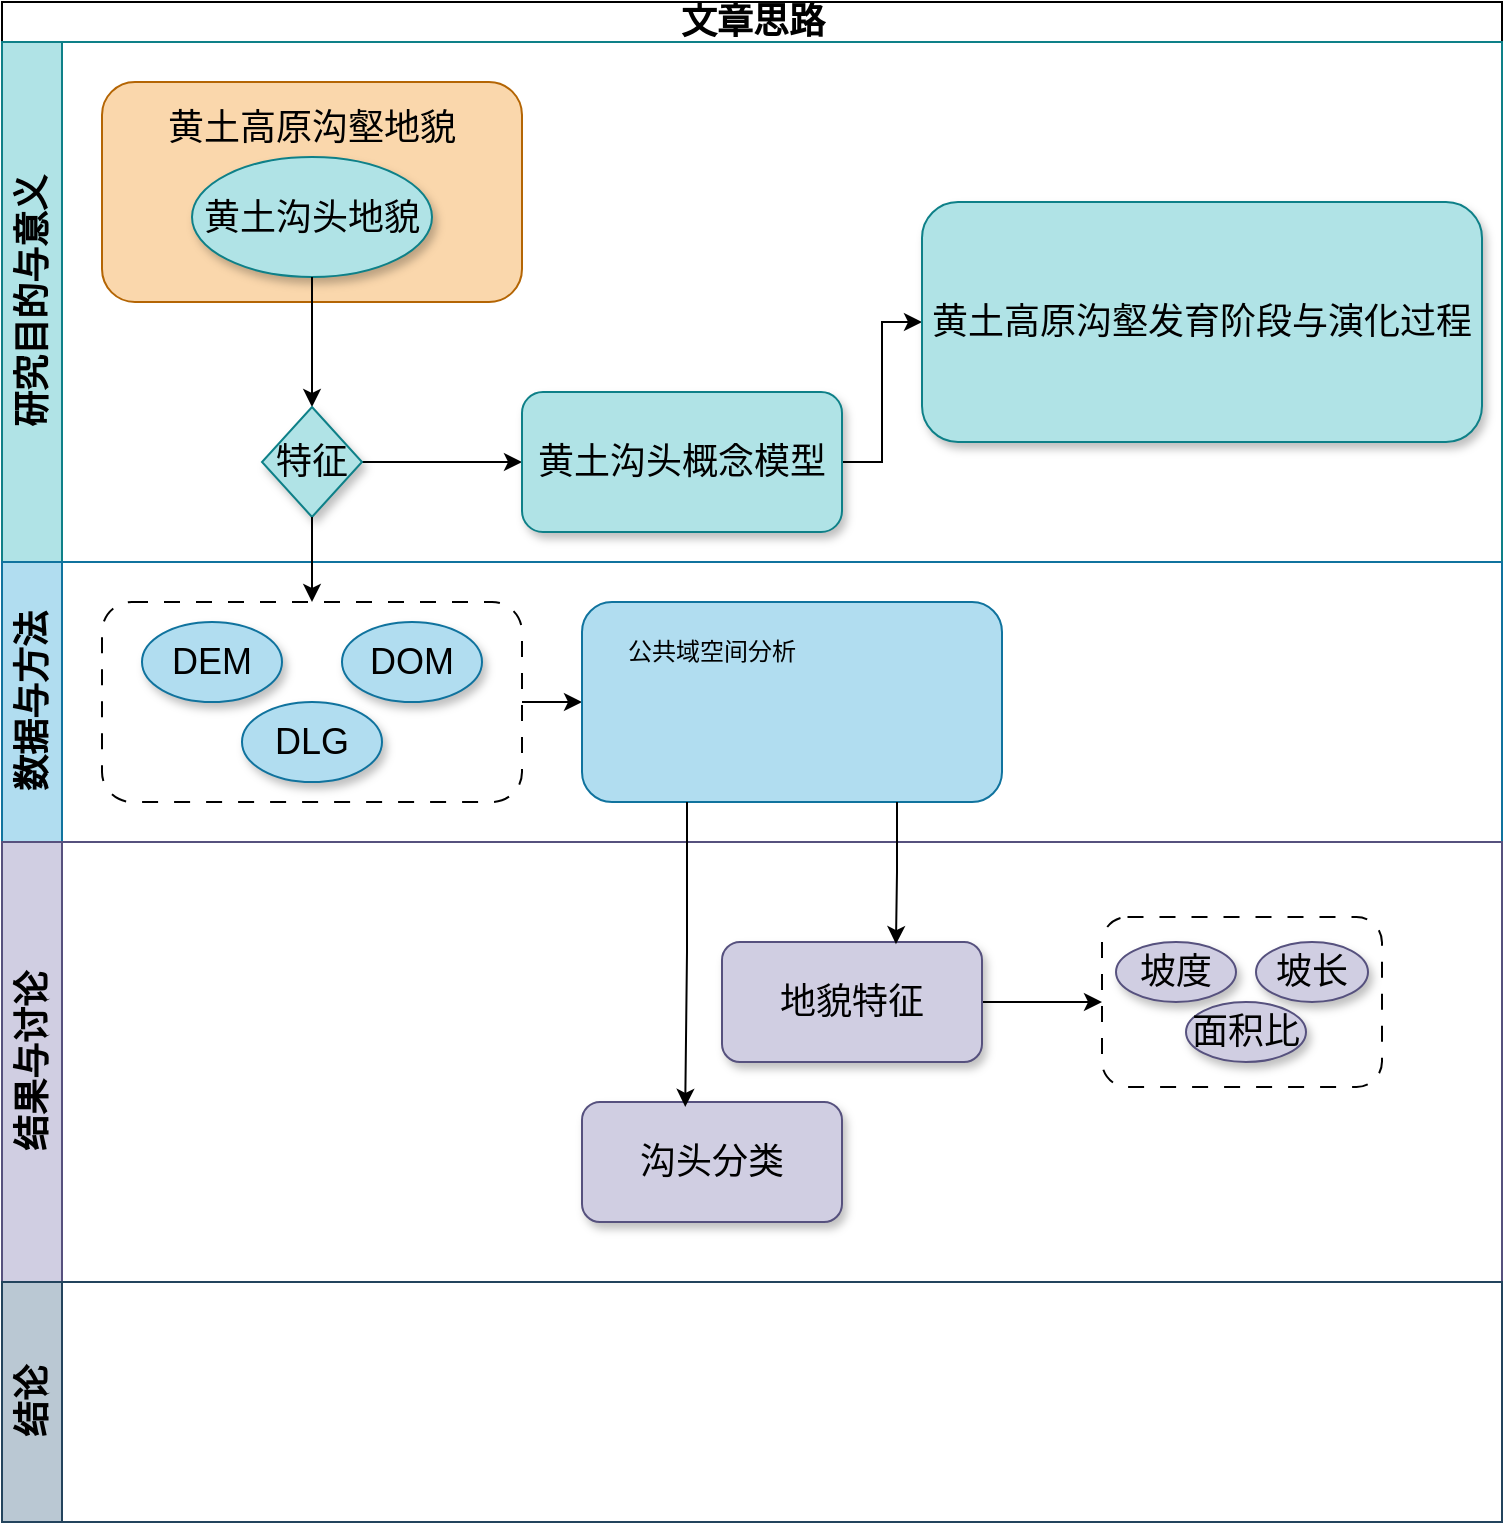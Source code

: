 <mxfile version="24.4.13" type="github">
  <diagram id="prtHgNgQTEPvFCAcTncT" name="Page-1">
    <mxGraphModel dx="908" dy="591" grid="1" gridSize="10" guides="1" tooltips="1" connect="1" arrows="1" fold="1" page="1" pageScale="1" pageWidth="827" pageHeight="1169" math="0" shadow="0">
      <root>
        <mxCell id="0" />
        <mxCell id="1" parent="0" />
        <mxCell id="dNxyNK7c78bLwvsdeMH5-19" value="文章思路" style="swimlane;html=1;childLayout=stackLayout;resizeParent=1;resizeParentMax=0;horizontal=1;startSize=20;horizontalStack=0;swimlaneFillColor=default;direction=east;align=center;flipH=0;flipV=0;labelPosition=center;verticalLabelPosition=middle;verticalAlign=middle;fontSize=18;" parent="1" vertex="1">
          <mxGeometry x="40" y="20" width="750" height="760" as="geometry" />
        </mxCell>
        <mxCell id="dNxyNK7c78bLwvsdeMH5-20" value="研究目的与意义" style="swimlane;html=1;startSize=30;horizontal=0;fontSize=18;fillColor=#b0e3e6;strokeColor=#0e8088;" parent="dNxyNK7c78bLwvsdeMH5-19" vertex="1">
          <mxGeometry y="20" width="750" height="260" as="geometry" />
        </mxCell>
        <mxCell id="yjcvg-GpPopAoEvQ3IlU-27" value="" style="rounded=1;whiteSpace=wrap;html=1;strokeColor=#b46504;align=center;verticalAlign=middle;swimlaneFillColor=default;fontFamily=Helvetica;fontSize=18;fontStyle=1;fillColor=#fad7ac;" parent="dNxyNK7c78bLwvsdeMH5-20" vertex="1">
          <mxGeometry x="50" y="20" width="210" height="110" as="geometry" />
        </mxCell>
        <mxCell id="yjcvg-GpPopAoEvQ3IlU-25" value="&lt;span style=&quot;font-weight: normal; font-size: 18px;&quot;&gt;黄土沟头地貌&lt;/span&gt;" style="ellipse;whiteSpace=wrap;html=1;strokeColor=#0e8088;align=center;verticalAlign=middle;swimlaneFillColor=default;fontFamily=Helvetica;fontSize=18;fontStyle=1;fillColor=#b0e3e6;shadow=1;" parent="dNxyNK7c78bLwvsdeMH5-20" vertex="1">
          <mxGeometry x="95" y="57.5" width="120" height="60" as="geometry" />
        </mxCell>
        <mxCell id="yjcvg-GpPopAoEvQ3IlU-28" value="&lt;span style=&quot;font-weight: normal; font-size: 18px;&quot;&gt;黄土高原沟壑地貌&lt;/span&gt;" style="text;html=1;align=center;verticalAlign=middle;whiteSpace=wrap;rounded=0;fontFamily=Helvetica;fontSize=18;fontColor=default;fontStyle=1;" parent="dNxyNK7c78bLwvsdeMH5-20" vertex="1">
          <mxGeometry x="80" y="27.5" width="150" height="30" as="geometry" />
        </mxCell>
        <mxCell id="yjcvg-GpPopAoEvQ3IlU-24" value="" style="endArrow=classic;html=1;rounded=0;fontFamily=Helvetica;fontSize=18;fontColor=default;fontStyle=1;exitX=0.5;exitY=1;exitDx=0;exitDy=0;entryX=0.5;entryY=0;entryDx=0;entryDy=0;" parent="dNxyNK7c78bLwvsdeMH5-20" source="yjcvg-GpPopAoEvQ3IlU-25" target="yjcvg-GpPopAoEvQ3IlU-29" edge="1">
          <mxGeometry width="50" height="50" relative="1" as="geometry">
            <mxPoint x="280" y="100" as="sourcePoint" />
            <mxPoint x="320" y="85" as="targetPoint" />
          </mxGeometry>
        </mxCell>
        <mxCell id="yjcvg-GpPopAoEvQ3IlU-31" value="" style="edgeStyle=orthogonalEdgeStyle;rounded=0;orthogonalLoop=1;jettySize=auto;html=1;fontFamily=Helvetica;fontSize=18;fontColor=default;fontStyle=1;" parent="dNxyNK7c78bLwvsdeMH5-20" source="yjcvg-GpPopAoEvQ3IlU-29" target="yjcvg-GpPopAoEvQ3IlU-30" edge="1">
          <mxGeometry relative="1" as="geometry" />
        </mxCell>
        <mxCell id="yjcvg-GpPopAoEvQ3IlU-29" value="&lt;span style=&quot;font-weight: normal; font-size: 18px;&quot;&gt;特征&lt;/span&gt;" style="rhombus;whiteSpace=wrap;html=1;strokeColor=#0e8088;align=center;verticalAlign=middle;swimlaneFillColor=default;fontFamily=Helvetica;fontSize=18;fontStyle=1;fillColor=#b0e3e6;shadow=1;rounded=0;" parent="dNxyNK7c78bLwvsdeMH5-20" vertex="1">
          <mxGeometry x="130" y="182.5" width="50" height="55" as="geometry" />
        </mxCell>
        <mxCell id="yjcvg-GpPopAoEvQ3IlU-34" value="" style="edgeStyle=orthogonalEdgeStyle;rounded=0;orthogonalLoop=1;jettySize=auto;html=1;fontFamily=Helvetica;fontSize=18;fontColor=default;fontStyle=1;" parent="dNxyNK7c78bLwvsdeMH5-20" source="yjcvg-GpPopAoEvQ3IlU-30" target="yjcvg-GpPopAoEvQ3IlU-33" edge="1">
          <mxGeometry relative="1" as="geometry" />
        </mxCell>
        <mxCell id="yjcvg-GpPopAoEvQ3IlU-30" value="&lt;span style=&quot;font-weight: 400; font-size: 18px;&quot;&gt;黄土沟头概念模型&lt;/span&gt;" style="whiteSpace=wrap;html=1;swimlaneFillColor=default;fontStyle=1;rounded=1;fontSize=18;fillColor=#b0e3e6;strokeColor=#0e8088;shadow=1;" parent="dNxyNK7c78bLwvsdeMH5-20" vertex="1">
          <mxGeometry x="260" y="175" width="160" height="70" as="geometry" />
        </mxCell>
        <mxCell id="yjcvg-GpPopAoEvQ3IlU-33" value="&lt;span style=&quot;font-weight: normal; font-size: 18px;&quot;&gt;黄土高原沟壑发育阶段与演化过程&lt;/span&gt;" style="whiteSpace=wrap;html=1;fontSize=18;swimlaneFillColor=default;fontStyle=1;rounded=1;shadow=1;fillColor=#b0e3e6;strokeColor=#0e8088;" parent="dNxyNK7c78bLwvsdeMH5-20" vertex="1">
          <mxGeometry x="460" y="80" width="280" height="120" as="geometry" />
        </mxCell>
        <mxCell id="yjcvg-GpPopAoEvQ3IlU-12" value="数据与方法" style="swimlane;html=1;startSize=30;horizontal=0;fontSize=18;fillColor=#b1ddf0;strokeColor=#10739e;" parent="dNxyNK7c78bLwvsdeMH5-19" vertex="1">
          <mxGeometry y="280" width="750" height="140" as="geometry" />
        </mxCell>
        <mxCell id="G3TPeGIwNb0U0___-iBQ-11" style="edgeStyle=orthogonalEdgeStyle;rounded=0;orthogonalLoop=1;jettySize=auto;html=1;exitX=1;exitY=0.5;exitDx=0;exitDy=0;" edge="1" parent="yjcvg-GpPopAoEvQ3IlU-12" source="yjcvg-GpPopAoEvQ3IlU-37" target="G3TPeGIwNb0U0___-iBQ-10">
          <mxGeometry relative="1" as="geometry" />
        </mxCell>
        <mxCell id="yjcvg-GpPopAoEvQ3IlU-37" value="" style="rounded=1;whiteSpace=wrap;html=1;strokeColor=default;align=center;verticalAlign=middle;swimlaneFillColor=default;fontFamily=Helvetica;fontSize=18;fontColor=default;fontStyle=1;fillColor=default;dashed=1;dashPattern=8 8;" parent="yjcvg-GpPopAoEvQ3IlU-12" vertex="1">
          <mxGeometry x="50" y="20" width="210" height="100" as="geometry" />
        </mxCell>
        <mxCell id="yjcvg-GpPopAoEvQ3IlU-40" value="&lt;font style=&quot;font-size: 18px; font-weight: normal;&quot;&gt;DEM&lt;/font&gt;" style="ellipse;whiteSpace=wrap;html=1;strokeColor=#10739e;align=center;verticalAlign=middle;swimlaneFillColor=default;fontFamily=Helvetica;fontSize=18;fontStyle=1;fillColor=#b1ddf0;shadow=1;" parent="yjcvg-GpPopAoEvQ3IlU-12" vertex="1">
          <mxGeometry x="70" y="30" width="70" height="40" as="geometry" />
        </mxCell>
        <mxCell id="yjcvg-GpPopAoEvQ3IlU-41" value="&lt;font style=&quot;font-size: 18px; font-weight: normal;&quot;&gt;DOM&lt;/font&gt;" style="ellipse;whiteSpace=wrap;html=1;strokeColor=#10739e;align=center;verticalAlign=middle;swimlaneFillColor=default;fontFamily=Helvetica;fontSize=18;fontStyle=1;fillColor=#b1ddf0;shadow=1;" parent="yjcvg-GpPopAoEvQ3IlU-12" vertex="1">
          <mxGeometry x="170" y="30" width="70" height="40" as="geometry" />
        </mxCell>
        <mxCell id="yjcvg-GpPopAoEvQ3IlU-42" value="&lt;font style=&quot;font-size: 18px; font-weight: normal;&quot;&gt;DLG&lt;/font&gt;" style="ellipse;whiteSpace=wrap;html=1;strokeColor=#10739e;align=center;verticalAlign=middle;swimlaneFillColor=default;fontFamily=Helvetica;fontSize=18;fontStyle=1;fillColor=#b1ddf0;shadow=1;" parent="yjcvg-GpPopAoEvQ3IlU-12" vertex="1">
          <mxGeometry x="120" y="70" width="70" height="40" as="geometry" />
        </mxCell>
        <mxCell id="G3TPeGIwNb0U0___-iBQ-10" value="" style="rounded=1;whiteSpace=wrap;html=1;strokeColor=#10739e;align=center;verticalAlign=middle;swimlaneFillColor=default;fontFamily=Helvetica;fontSize=18;fontStyle=1;fillColor=#b1ddf0;" vertex="1" parent="yjcvg-GpPopAoEvQ3IlU-12">
          <mxGeometry x="290" y="20" width="210" height="100" as="geometry" />
        </mxCell>
        <mxCell id="G3TPeGIwNb0U0___-iBQ-12" value="公共域空间分析" style="text;html=1;align=center;verticalAlign=middle;whiteSpace=wrap;rounded=0;" vertex="1" parent="yjcvg-GpPopAoEvQ3IlU-12">
          <mxGeometry x="290" y="30" width="130" height="30" as="geometry" />
        </mxCell>
        <mxCell id="dNxyNK7c78bLwvsdeMH5-21" value="结果与讨论" style="swimlane;html=1;startSize=30;horizontal=0;direction=east;fontSize=18;fillColor=#d0cee2;strokeColor=#56517e;" parent="dNxyNK7c78bLwvsdeMH5-19" vertex="1">
          <mxGeometry y="420" width="750" height="220" as="geometry">
            <mxRectangle x="20" y="240" width="430" height="30" as="alternateBounds" />
          </mxGeometry>
        </mxCell>
        <mxCell id="yjcvg-GpPopAoEvQ3IlU-52" value="&lt;span style=&quot;font-weight: normal;&quot;&gt;沟头分类&lt;/span&gt;" style="rounded=1;whiteSpace=wrap;html=1;strokeColor=#56517e;align=center;verticalAlign=middle;swimlaneFillColor=default;fontFamily=Helvetica;fontSize=18;fontStyle=1;fillColor=#d0cee2;shadow=1;" parent="dNxyNK7c78bLwvsdeMH5-21" vertex="1">
          <mxGeometry x="290" y="130" width="130" height="60" as="geometry" />
        </mxCell>
        <mxCell id="G3TPeGIwNb0U0___-iBQ-6" style="edgeStyle=orthogonalEdgeStyle;rounded=0;orthogonalLoop=1;jettySize=auto;html=1;exitX=1;exitY=0.5;exitDx=0;exitDy=0;entryX=0;entryY=0.5;entryDx=0;entryDy=0;" edge="1" parent="dNxyNK7c78bLwvsdeMH5-21" source="yjcvg-GpPopAoEvQ3IlU-43" target="G3TPeGIwNb0U0___-iBQ-5">
          <mxGeometry relative="1" as="geometry" />
        </mxCell>
        <mxCell id="yjcvg-GpPopAoEvQ3IlU-43" value="&lt;span style=&quot;font-weight: normal;&quot;&gt;地貌特征&lt;/span&gt;" style="rounded=1;whiteSpace=wrap;html=1;strokeColor=#56517e;align=center;verticalAlign=middle;swimlaneFillColor=default;fontFamily=Helvetica;fontSize=18;fontStyle=1;fillColor=#d0cee2;shadow=1;" parent="dNxyNK7c78bLwvsdeMH5-21" vertex="1">
          <mxGeometry x="360" y="50" width="130" height="60" as="geometry" />
        </mxCell>
        <mxCell id="G3TPeGIwNb0U0___-iBQ-5" value="" style="rounded=1;whiteSpace=wrap;html=1;strokeColor=default;align=center;verticalAlign=middle;swimlaneFillColor=default;fontFamily=Helvetica;fontSize=18;fontColor=default;fontStyle=1;fillColor=default;dashed=1;dashPattern=8 8;shadow=0;" vertex="1" parent="dNxyNK7c78bLwvsdeMH5-21">
          <mxGeometry x="550" y="37.5" width="140" height="85" as="geometry" />
        </mxCell>
        <mxCell id="G3TPeGIwNb0U0___-iBQ-7" value="&lt;font style=&quot;font-size: 18px; font-weight: normal;&quot;&gt;坡度&lt;/font&gt;" style="ellipse;whiteSpace=wrap;html=1;strokeColor=#56517e;align=center;verticalAlign=middle;swimlaneFillColor=default;fontFamily=Helvetica;fontSize=18;fontStyle=1;fillColor=#d0cee2;shadow=1;" vertex="1" parent="dNxyNK7c78bLwvsdeMH5-21">
          <mxGeometry x="557" y="50" width="60" height="30" as="geometry" />
        </mxCell>
        <mxCell id="G3TPeGIwNb0U0___-iBQ-8" value="&lt;span style=&quot;font-weight: 400;&quot;&gt;坡长&lt;/span&gt;" style="ellipse;whiteSpace=wrap;html=1;strokeColor=#56517e;align=center;verticalAlign=middle;swimlaneFillColor=default;fontFamily=Helvetica;fontSize=18;fontStyle=1;fillColor=#d0cee2;shadow=1;" vertex="1" parent="dNxyNK7c78bLwvsdeMH5-21">
          <mxGeometry x="627" y="50" width="56" height="30" as="geometry" />
        </mxCell>
        <mxCell id="G3TPeGIwNb0U0___-iBQ-9" value="&lt;span style=&quot;font-weight: 400;&quot;&gt;面积比&lt;/span&gt;" style="ellipse;whiteSpace=wrap;html=1;strokeColor=#56517e;align=center;verticalAlign=middle;swimlaneFillColor=default;fontFamily=Helvetica;fontSize=18;fontStyle=1;fillColor=#d0cee2;shadow=1;" vertex="1" parent="dNxyNK7c78bLwvsdeMH5-21">
          <mxGeometry x="592" y="80" width="60" height="30" as="geometry" />
        </mxCell>
        <mxCell id="dNxyNK7c78bLwvsdeMH5-22" value="结论" style="swimlane;html=1;startSize=30;horizontal=0;fontSize=18;fillColor=#bac8d3;strokeColor=#23445d;" parent="dNxyNK7c78bLwvsdeMH5-19" vertex="1">
          <mxGeometry y="640" width="750" height="120" as="geometry" />
        </mxCell>
        <mxCell id="yjcvg-GpPopAoEvQ3IlU-36" style="edgeStyle=orthogonalEdgeStyle;rounded=0;orthogonalLoop=1;jettySize=auto;html=1;exitX=0.5;exitY=1;exitDx=0;exitDy=0;fontFamily=Helvetica;fontSize=18;fontColor=default;fontStyle=1;entryX=0.5;entryY=0;entryDx=0;entryDy=0;" parent="dNxyNK7c78bLwvsdeMH5-19" source="yjcvg-GpPopAoEvQ3IlU-29" target="yjcvg-GpPopAoEvQ3IlU-37" edge="1">
          <mxGeometry relative="1" as="geometry">
            <mxPoint x="155" y="303" as="targetPoint" />
          </mxGeometry>
        </mxCell>
        <mxCell id="yjcvg-GpPopAoEvQ3IlU-53" style="edgeStyle=orthogonalEdgeStyle;rounded=0;orthogonalLoop=1;jettySize=auto;html=1;exitX=0.25;exitY=1;exitDx=0;exitDy=0;entryX=0.397;entryY=0.041;entryDx=0;entryDy=0;entryPerimeter=0;fontFamily=Helvetica;fontSize=12;fontColor=default;fontStyle=1;" parent="dNxyNK7c78bLwvsdeMH5-19" source="G3TPeGIwNb0U0___-iBQ-10" target="yjcvg-GpPopAoEvQ3IlU-52" edge="1">
          <mxGeometry relative="1" as="geometry" />
        </mxCell>
        <mxCell id="yjcvg-GpPopAoEvQ3IlU-51" style="edgeStyle=orthogonalEdgeStyle;rounded=0;orthogonalLoop=1;jettySize=auto;html=1;exitX=0.75;exitY=1;exitDx=0;exitDy=0;entryX=0.669;entryY=0.018;entryDx=0;entryDy=0;entryPerimeter=0;fontFamily=Helvetica;fontSize=12;fontColor=default;fontStyle=1;" parent="dNxyNK7c78bLwvsdeMH5-19" source="G3TPeGIwNb0U0___-iBQ-10" target="yjcvg-GpPopAoEvQ3IlU-43" edge="1">
          <mxGeometry relative="1" as="geometry" />
        </mxCell>
      </root>
    </mxGraphModel>
  </diagram>
</mxfile>
